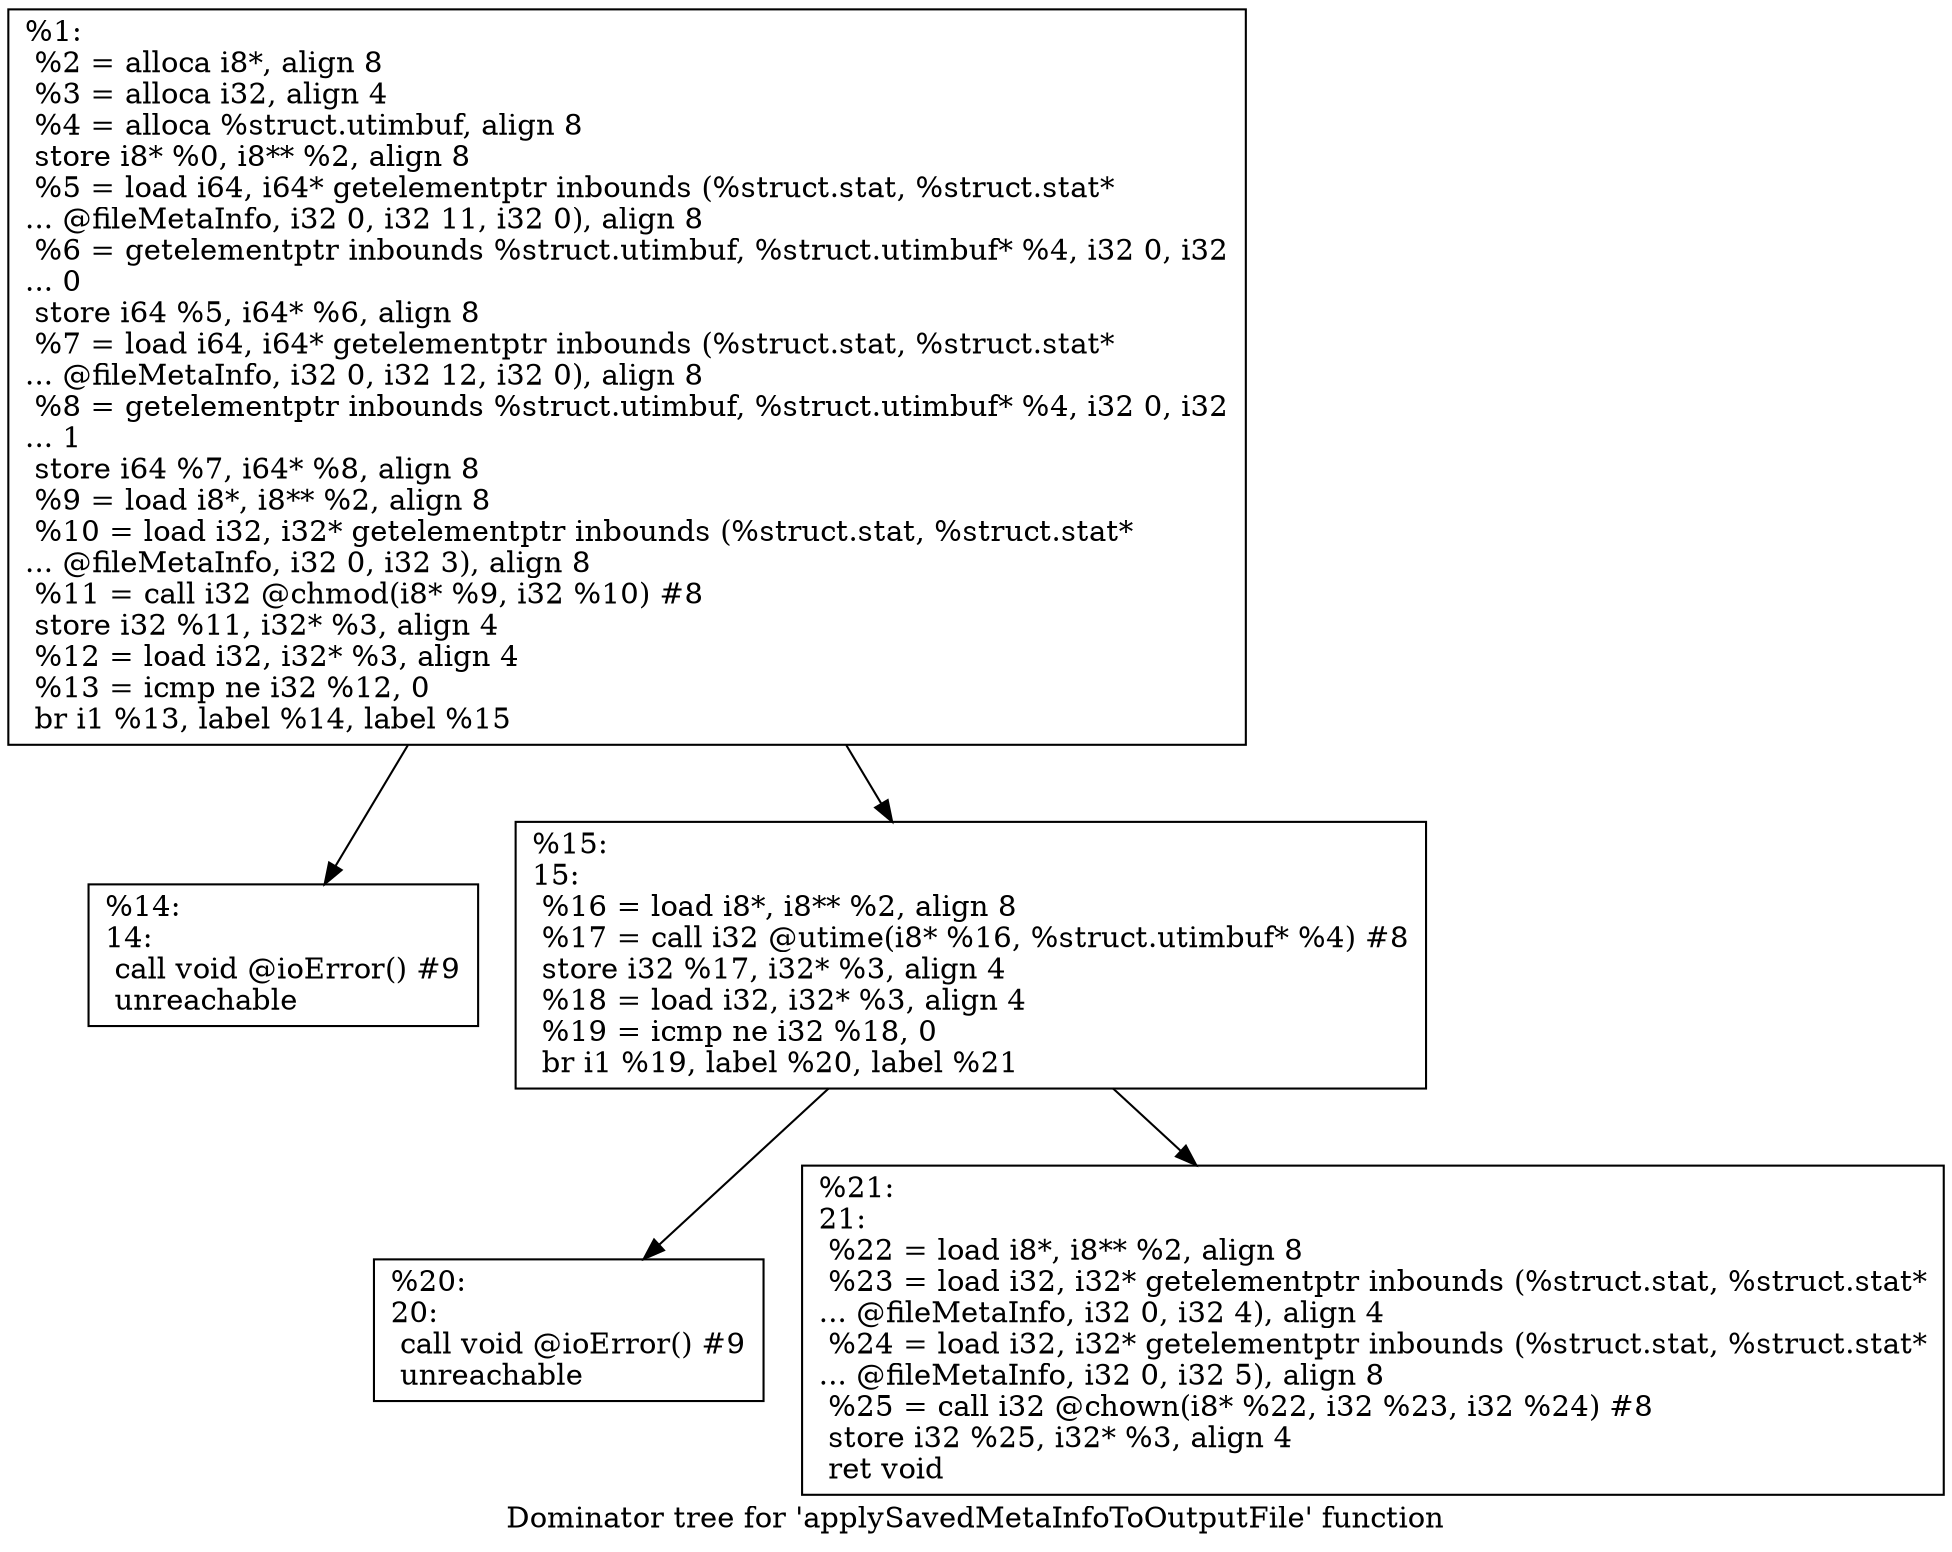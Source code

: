 digraph "Dominator tree for 'applySavedMetaInfoToOutputFile' function" {
	label="Dominator tree for 'applySavedMetaInfoToOutputFile' function";

	Node0xdcb0b0 [shape=record,label="{%1:\l  %2 = alloca i8*, align 8\l  %3 = alloca i32, align 4\l  %4 = alloca %struct.utimbuf, align 8\l  store i8* %0, i8** %2, align 8\l  %5 = load i64, i64* getelementptr inbounds (%struct.stat, %struct.stat*\l... @fileMetaInfo, i32 0, i32 11, i32 0), align 8\l  %6 = getelementptr inbounds %struct.utimbuf, %struct.utimbuf* %4, i32 0, i32\l... 0\l  store i64 %5, i64* %6, align 8\l  %7 = load i64, i64* getelementptr inbounds (%struct.stat, %struct.stat*\l... @fileMetaInfo, i32 0, i32 12, i32 0), align 8\l  %8 = getelementptr inbounds %struct.utimbuf, %struct.utimbuf* %4, i32 0, i32\l... 1\l  store i64 %7, i64* %8, align 8\l  %9 = load i8*, i8** %2, align 8\l  %10 = load i32, i32* getelementptr inbounds (%struct.stat, %struct.stat*\l... @fileMetaInfo, i32 0, i32 3), align 8\l  %11 = call i32 @chmod(i8* %9, i32 %10) #8\l  store i32 %11, i32* %3, align 4\l  %12 = load i32, i32* %3, align 4\l  %13 = icmp ne i32 %12, 0\l  br i1 %13, label %14, label %15\l}"];
	Node0xdcb0b0 -> Node0xe3cc50;
	Node0xdcb0b0 -> Node0xbce130;
	Node0xe3cc50 [shape=record,label="{%14:\l14:                                               \l  call void @ioError() #9\l  unreachable\l}"];
	Node0xbce130 [shape=record,label="{%15:\l15:                                               \l  %16 = load i8*, i8** %2, align 8\l  %17 = call i32 @utime(i8* %16, %struct.utimbuf* %4) #8\l  store i32 %17, i32* %3, align 4\l  %18 = load i32, i32* %3, align 4\l  %19 = icmp ne i32 %18, 0\l  br i1 %19, label %20, label %21\l}"];
	Node0xbce130 -> Node0xe3e9f0;
	Node0xbce130 -> Node0xbcad10;
	Node0xe3e9f0 [shape=record,label="{%20:\l20:                                               \l  call void @ioError() #9\l  unreachable\l}"];
	Node0xbcad10 [shape=record,label="{%21:\l21:                                               \l  %22 = load i8*, i8** %2, align 8\l  %23 = load i32, i32* getelementptr inbounds (%struct.stat, %struct.stat*\l... @fileMetaInfo, i32 0, i32 4), align 4\l  %24 = load i32, i32* getelementptr inbounds (%struct.stat, %struct.stat*\l... @fileMetaInfo, i32 0, i32 5), align 8\l  %25 = call i32 @chown(i8* %22, i32 %23, i32 %24) #8\l  store i32 %25, i32* %3, align 4\l  ret void\l}"];
}
